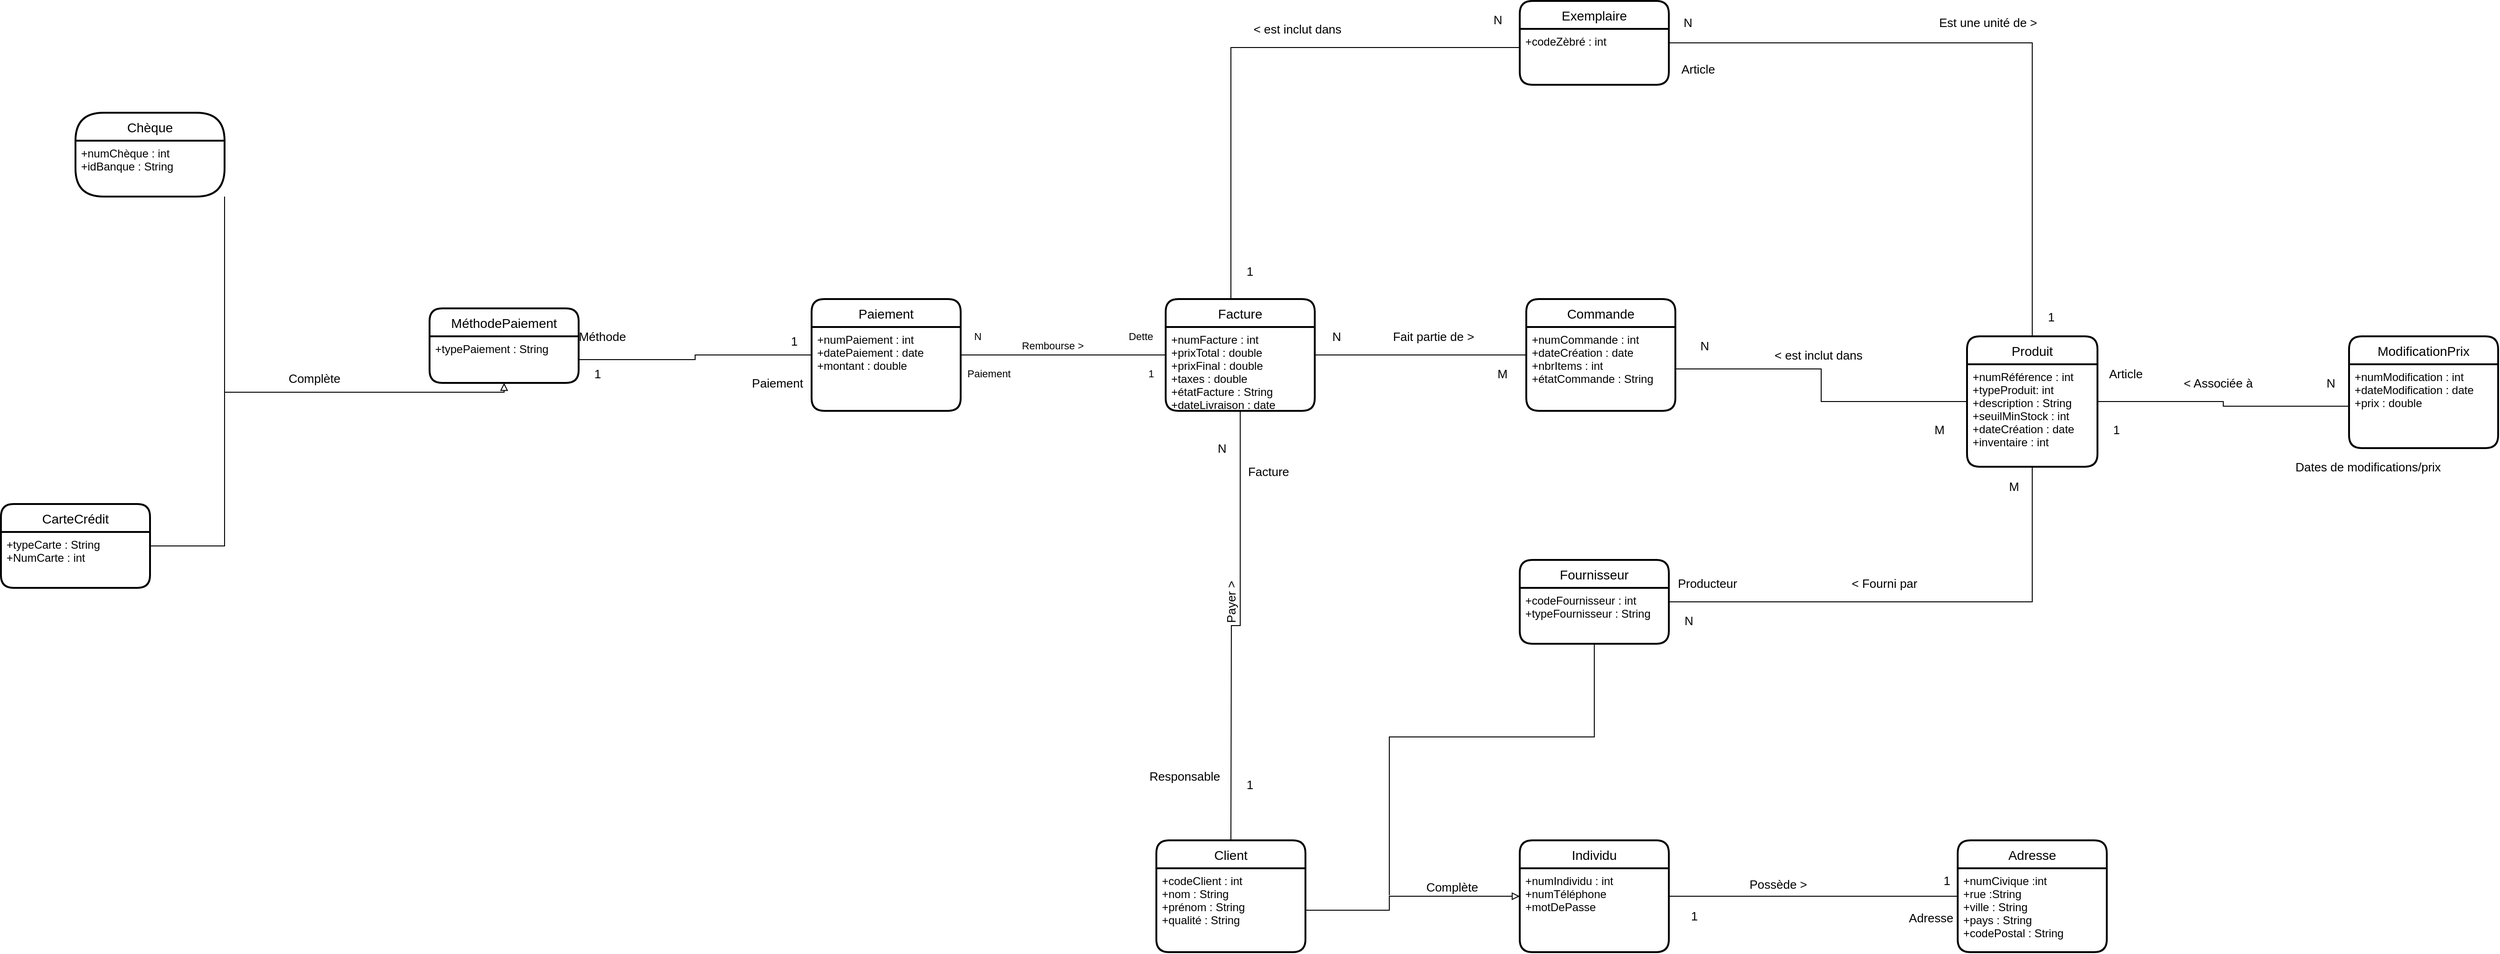 <mxfile version="13.7.9" type="device"><diagram id="C0G2FVbS0z-vKKuk3WYJ" name="Page-1"><mxGraphModel dx="3350" dy="1916" grid="1" gridSize="10" guides="1" tooltips="1" connect="1" arrows="1" fold="1" page="1" pageScale="1" pageWidth="827" pageHeight="1169" math="0" shadow="0"><root><mxCell id="0"/><mxCell id="1" parent="0"/><mxCell id="t3qwVprBRzyFTFLxtJYm-5" value="Produit" style="swimlane;childLayout=stackLayout;horizontal=1;startSize=30;horizontalStack=0;rounded=1;fontSize=14;fontStyle=0;strokeWidth=2;resizeParent=0;resizeLast=1;shadow=0;dashed=0;align=center;" parent="1" vertex="1"><mxGeometry x="60" y="60" width="140" height="140" as="geometry"/></mxCell><mxCell id="t3qwVprBRzyFTFLxtJYm-6" value="+numRéférence : int&#10;+typeProduit: int&#10;+description : String&#10;+seuilMinStock : int&#10;+dateCréation : date&#10;+inventaire : int&#10;" style="align=left;strokeColor=none;fillColor=none;spacingLeft=4;fontSize=12;verticalAlign=top;resizable=0;rotatable=0;part=1;" parent="t3qwVprBRzyFTFLxtJYm-5" vertex="1"><mxGeometry y="30" width="140" height="110" as="geometry"/></mxCell><mxCell id="t3qwVprBRzyFTFLxtJYm-10" style="edgeStyle=orthogonalEdgeStyle;rounded=0;orthogonalLoop=1;jettySize=auto;html=1;endArrow=none;endFill=0;" parent="1" source="t3qwVprBRzyFTFLxtJYm-9" target="t3qwVprBRzyFTFLxtJYm-5" edge="1"><mxGeometry relative="1" as="geometry"/></mxCell><mxCell id="t3qwVprBRzyFTFLxtJYm-11" value="N" style="edgeLabel;html=1;align=center;verticalAlign=middle;resizable=0;points=[];fontSize=13;" parent="t3qwVprBRzyFTFLxtJYm-10" vertex="1" connectable="0"><mxGeometry x="-0.054" y="58" relative="1" as="geometry"><mxPoint x="110" y="-83" as="offset"/></mxGeometry></mxCell><mxCell id="t3qwVprBRzyFTFLxtJYm-12" value="1" style="edgeLabel;html=1;align=center;verticalAlign=middle;resizable=0;points=[];fontSize=13;" parent="t3qwVprBRzyFTFLxtJYm-10" vertex="1" connectable="0"><mxGeometry x="0.855" y="3" relative="1" as="geometry"><mxPoint y="27" as="offset"/></mxGeometry></mxCell><mxCell id="t3qwVprBRzyFTFLxtJYm-13" value="Article" style="edgeLabel;html=1;align=center;verticalAlign=middle;resizable=0;points=[];fontSize=13;" parent="t3qwVprBRzyFTFLxtJYm-10" vertex="1" connectable="0"><mxGeometry x="0.818" y="2" relative="1" as="geometry"><mxPoint x="5" y="-32" as="offset"/></mxGeometry></mxCell><mxCell id="t3qwVprBRzyFTFLxtJYm-14" value="Dates de modifications/prix" style="edgeLabel;html=1;align=center;verticalAlign=middle;resizable=0;points=[];fontSize=13;" parent="t3qwVprBRzyFTFLxtJYm-10" vertex="1" connectable="0"><mxGeometry x="-0.818" y="-3" relative="1" as="geometry"><mxPoint x="45" y="68" as="offset"/></mxGeometry></mxCell><mxCell id="t3qwVprBRzyFTFLxtJYm-16" value="&amp;lt; Associée à&amp;nbsp;" style="edgeLabel;html=1;align=center;verticalAlign=middle;resizable=0;points=[];fontSize=13;rotation=0;" parent="t3qwVprBRzyFTFLxtJYm-10" vertex="1" connectable="0"><mxGeometry x="0.132" y="1" relative="1" as="geometry"><mxPoint x="11" y="-21" as="offset"/></mxGeometry></mxCell><mxCell id="t3qwVprBRzyFTFLxtJYm-19" style="edgeStyle=orthogonalEdgeStyle;rounded=0;orthogonalLoop=1;jettySize=auto;html=1;endArrow=none;endFill=0;" parent="1" source="t3qwVprBRzyFTFLxtJYm-17" target="t3qwVprBRzyFTFLxtJYm-5" edge="1"><mxGeometry relative="1" as="geometry"/></mxCell><mxCell id="t3qwVprBRzyFTFLxtJYm-20" value="&lt;font style=&quot;font-size: 13px&quot;&gt;N&lt;/font&gt;" style="edgeLabel;html=1;align=center;verticalAlign=middle;resizable=0;points=[];" parent="t3qwVprBRzyFTFLxtJYm-19" vertex="1" connectable="0"><mxGeometry x="-0.923" y="-1" relative="1" as="geometry"><mxPoint y="19" as="offset"/></mxGeometry></mxCell><mxCell id="t3qwVprBRzyFTFLxtJYm-21" value="M" style="edgeLabel;html=1;align=center;verticalAlign=middle;resizable=0;points=[];fontSize=13;" parent="t3qwVprBRzyFTFLxtJYm-19" vertex="1" connectable="0"><mxGeometry x="0.85" y="-1" relative="1" as="geometry"><mxPoint x="-21" y="-19" as="offset"/></mxGeometry></mxCell><mxCell id="t3qwVprBRzyFTFLxtJYm-24" value="Producteur" style="edgeLabel;html=1;align=center;verticalAlign=middle;resizable=0;points=[];fontSize=13;" parent="t3qwVprBRzyFTFLxtJYm-19" vertex="1" connectable="0"><mxGeometry x="-0.915" y="4" relative="1" as="geometry"><mxPoint x="18" y="-16" as="offset"/></mxGeometry></mxCell><mxCell id="t3qwVprBRzyFTFLxtJYm-25" value="&amp;lt; Fourni par" style="edgeLabel;html=1;align=center;verticalAlign=middle;resizable=0;points=[];fontSize=13;" parent="t3qwVprBRzyFTFLxtJYm-19" vertex="1" connectable="0"><mxGeometry x="-0.139" y="-3" relative="1" as="geometry"><mxPoint y="-23" as="offset"/></mxGeometry></mxCell><mxCell id="t3qwVprBRzyFTFLxtJYm-17" value="Fournisseur" style="swimlane;childLayout=stackLayout;horizontal=1;startSize=30;horizontalStack=0;rounded=1;fontSize=14;fontStyle=0;strokeWidth=2;resizeParent=0;resizeLast=1;shadow=0;dashed=0;align=center;" parent="1" vertex="1"><mxGeometry x="-420" y="300" width="160" height="90" as="geometry"/></mxCell><mxCell id="t3qwVprBRzyFTFLxtJYm-18" value="+codeFournisseur : int&#10;+typeFournisseur : String&#10;" style="align=left;strokeColor=none;fillColor=none;spacingLeft=4;fontSize=12;verticalAlign=top;resizable=0;rotatable=0;part=1;" parent="t3qwVprBRzyFTFLxtJYm-17" vertex="1"><mxGeometry y="30" width="160" height="60" as="geometry"/></mxCell><mxCell id="t3qwVprBRzyFTFLxtJYm-28" style="edgeStyle=orthogonalEdgeStyle;rounded=0;orthogonalLoop=1;jettySize=auto;html=1;endArrow=none;endFill=0;fontSize=13;" parent="1" target="t3qwVprBRzyFTFLxtJYm-17" edge="1"><mxGeometry relative="1" as="geometry"><mxPoint x="-560" y="660" as="sourcePoint"/><Array as="points"><mxPoint x="-560" y="490"/><mxPoint x="-340" y="490"/></Array></mxGeometry></mxCell><mxCell id="t3qwVprBRzyFTFLxtJYm-26" value="Individu" style="swimlane;childLayout=stackLayout;horizontal=1;startSize=30;horizontalStack=0;rounded=1;fontSize=14;fontStyle=0;strokeWidth=2;resizeParent=0;resizeLast=1;shadow=0;dashed=0;align=center;" parent="1" vertex="1"><mxGeometry x="-420" y="601" width="160" height="120" as="geometry"/></mxCell><mxCell id="t3qwVprBRzyFTFLxtJYm-27" value="+numIndividu : int&#10;+numTéléphone&#10;+motDePasse&#10;" style="align=left;strokeColor=none;fillColor=none;spacingLeft=4;fontSize=12;verticalAlign=top;resizable=0;rotatable=0;part=1;" parent="t3qwVprBRzyFTFLxtJYm-26" vertex="1"><mxGeometry y="30" width="160" height="90" as="geometry"/></mxCell><mxCell id="t3qwVprBRzyFTFLxtJYm-31" style="edgeStyle=orthogonalEdgeStyle;rounded=0;orthogonalLoop=1;jettySize=auto;html=1;endArrow=none;endFill=0;fontSize=13;" parent="1" source="t3qwVprBRzyFTFLxtJYm-29" target="t3qwVprBRzyFTFLxtJYm-26" edge="1"><mxGeometry relative="1" as="geometry"/></mxCell><mxCell id="t3qwVprBRzyFTFLxtJYm-36" value="1" style="edgeLabel;html=1;align=center;verticalAlign=middle;resizable=0;points=[];fontSize=13;" parent="t3qwVprBRzyFTFLxtJYm-31" vertex="1" connectable="0"><mxGeometry x="0.825" y="1" relative="1" as="geometry"><mxPoint y="20" as="offset"/></mxGeometry></mxCell><mxCell id="t3qwVprBRzyFTFLxtJYm-37" value="1" style="edgeLabel;html=1;align=center;verticalAlign=middle;resizable=0;points=[];fontSize=13;" parent="t3qwVprBRzyFTFLxtJYm-31" vertex="1" connectable="0"><mxGeometry x="-0.863" y="2" relative="1" as="geometry"><mxPoint x="9" y="-19" as="offset"/></mxGeometry></mxCell><mxCell id="t3qwVprBRzyFTFLxtJYm-38" value="Adresse" style="edgeLabel;html=1;align=center;verticalAlign=middle;resizable=0;points=[];fontSize=13;" parent="t3qwVprBRzyFTFLxtJYm-31" vertex="1" connectable="0"><mxGeometry x="-0.75" y="2" relative="1" as="geometry"><mxPoint x="10" y="21" as="offset"/></mxGeometry></mxCell><mxCell id="t3qwVprBRzyFTFLxtJYm-39" value="Possède &amp;gt;" style="edgeLabel;html=1;align=center;verticalAlign=middle;resizable=0;points=[];fontSize=13;" parent="t3qwVprBRzyFTFLxtJYm-31" vertex="1" connectable="0"><mxGeometry x="0.163" y="-1" relative="1" as="geometry"><mxPoint x="-13" y="-12" as="offset"/></mxGeometry></mxCell><mxCell id="t3qwVprBRzyFTFLxtJYm-42" style="edgeStyle=orthogonalEdgeStyle;rounded=0;orthogonalLoop=1;jettySize=auto;html=1;endArrow=block;endFill=0;fontSize=13;" parent="1" source="t3qwVprBRzyFTFLxtJYm-41" target="t3qwVprBRzyFTFLxtJYm-26" edge="1"><mxGeometry relative="1" as="geometry"><Array as="points"><mxPoint x="-560" y="676"/><mxPoint x="-560" y="661"/></Array></mxGeometry></mxCell><mxCell id="t3qwVprBRzyFTFLxtJYm-65" value="Complète" style="edgeLabel;html=1;align=center;verticalAlign=middle;resizable=0;points=[];fontSize=13;" parent="t3qwVprBRzyFTFLxtJYm-42" vertex="1" connectable="0"><mxGeometry x="0.292" relative="1" as="geometry"><mxPoint x="13" y="-10" as="offset"/></mxGeometry></mxCell><mxCell id="t3qwVprBRzyFTFLxtJYm-40" value="Client" style="swimlane;childLayout=stackLayout;horizontal=1;startSize=30;horizontalStack=0;rounded=1;fontSize=14;fontStyle=0;strokeWidth=2;resizeParent=0;resizeLast=1;shadow=0;dashed=0;align=center;" parent="1" vertex="1"><mxGeometry x="-810" y="601" width="160" height="120" as="geometry"/></mxCell><mxCell id="t3qwVprBRzyFTFLxtJYm-41" value="+codeClient : int&#10;+nom : String&#10;+prénom : String&#10;+qualité : String" style="align=left;strokeColor=none;fillColor=none;spacingLeft=4;fontSize=12;verticalAlign=top;resizable=0;rotatable=0;part=1;" parent="t3qwVprBRzyFTFLxtJYm-40" vertex="1"><mxGeometry y="30" width="160" height="90" as="geometry"/></mxCell><mxCell id="t3qwVprBRzyFTFLxtJYm-29" value="Adresse" style="swimlane;childLayout=stackLayout;horizontal=1;startSize=30;horizontalStack=0;rounded=1;fontSize=14;fontStyle=0;strokeWidth=2;resizeParent=0;resizeLast=1;shadow=0;dashed=0;align=center;" parent="1" vertex="1"><mxGeometry x="50" y="601" width="160" height="120" as="geometry"/></mxCell><mxCell id="t3qwVprBRzyFTFLxtJYm-30" value="+numCivique :int&#10;+rue :String&#10;+ville : String&#10;+pays : String&#10;+codePostal : String" style="align=left;strokeColor=none;fillColor=none;spacingLeft=4;fontSize=12;verticalAlign=top;resizable=0;rotatable=0;part=1;" parent="t3qwVprBRzyFTFLxtJYm-29" vertex="1"><mxGeometry y="30" width="160" height="90" as="geometry"/></mxCell><mxCell id="t3qwVprBRzyFTFLxtJYm-66" style="edgeStyle=orthogonalEdgeStyle;rounded=0;orthogonalLoop=1;jettySize=auto;html=1;endArrow=none;endFill=0;fontSize=13;" parent="1" edge="1" source="t3qwVprBRzyFTFLxtJYm-63"><mxGeometry relative="1" as="geometry"><mxPoint x="-730" y="420" as="sourcePoint"/><mxPoint x="-730" y="601" as="targetPoint"/></mxGeometry></mxCell><mxCell id="t3qwVprBRzyFTFLxtJYm-69" value="1" style="edgeLabel;html=1;align=center;verticalAlign=middle;resizable=0;points=[];fontSize=13;" parent="t3qwVprBRzyFTFLxtJYm-66" vertex="1" connectable="0"><mxGeometry x="0.746" y="1" relative="1" as="geometry"><mxPoint x="19" as="offset"/></mxGeometry></mxCell><mxCell id="t3qwVprBRzyFTFLxtJYm-70" value="N" style="edgeLabel;html=1;align=center;verticalAlign=middle;resizable=0;points=[];fontSize=13;" parent="t3qwVprBRzyFTFLxtJYm-66" vertex="1" connectable="0"><mxGeometry x="-0.867" y="-3" relative="1" as="geometry"><mxPoint x="-17" y="8.33" as="offset"/></mxGeometry></mxCell><mxCell id="t3qwVprBRzyFTFLxtJYm-71" value="Responsable" style="edgeLabel;html=1;align=center;verticalAlign=middle;resizable=0;points=[];fontSize=13;" parent="t3qwVprBRzyFTFLxtJYm-66" vertex="1" connectable="0"><mxGeometry x="0.668" y="1" relative="1" as="geometry"><mxPoint x="-51" y="9" as="offset"/></mxGeometry></mxCell><mxCell id="t3qwVprBRzyFTFLxtJYm-72" value="Facture" style="edgeLabel;html=1;align=center;verticalAlign=middle;resizable=0;points=[];fontSize=13;" parent="t3qwVprBRzyFTFLxtJYm-66" vertex="1" connectable="0"><mxGeometry x="-0.691" y="-2" relative="1" as="geometry"><mxPoint x="32" y="-8" as="offset"/></mxGeometry></mxCell><mxCell id="t3qwVprBRzyFTFLxtJYm-78" value="Payer &amp;gt;" style="edgeLabel;html=1;align=center;verticalAlign=middle;resizable=0;points=[];fontSize=13;rotation=-90;" parent="t3qwVprBRzyFTFLxtJYm-66" vertex="1" connectable="0"><mxGeometry x="-0.127" y="2" relative="1" as="geometry"><mxPoint x="-12" as="offset"/></mxGeometry></mxCell><mxCell id="t3qwVprBRzyFTFLxtJYm-84" style="edgeStyle=orthogonalEdgeStyle;rounded=0;orthogonalLoop=1;jettySize=auto;html=1;endArrow=none;endFill=0;fontSize=13;" parent="1" source="t3qwVprBRzyFTFLxtJYm-79" edge="1"><mxGeometry relative="1" as="geometry"><mxPoint x="-1580" y="120" as="targetPoint"/><Array as="points"><mxPoint x="-1810" y="120"/></Array></mxGeometry></mxCell><mxCell id="t3qwVprBRzyFTFLxtJYm-83" style="edgeStyle=orthogonalEdgeStyle;rounded=0;orthogonalLoop=1;jettySize=auto;html=1;endArrow=block;endFill=0;fontSize=13;" parent="1" source="t3qwVprBRzyFTFLxtJYm-82" target="t3qwVprBRzyFTFLxtJYm-75" edge="1"><mxGeometry relative="1" as="geometry"><Array as="points"><mxPoint x="-1810" y="120"/></Array></mxGeometry></mxCell><mxCell id="t3qwVprBRzyFTFLxtJYm-85" value="Complète" style="edgeLabel;html=1;align=center;verticalAlign=middle;resizable=0;points=[];fontSize=13;" parent="t3qwVprBRzyFTFLxtJYm-83" vertex="1" connectable="0"><mxGeometry x="0.176" y="1" relative="1" as="geometry"><mxPoint y="-14" as="offset"/></mxGeometry></mxCell><mxCell id="t3qwVprBRzyFTFLxtJYm-86" style="edgeStyle=orthogonalEdgeStyle;rounded=0;orthogonalLoop=1;jettySize=auto;html=1;endArrow=none;endFill=0;fontSize=13;" parent="1" source="t3qwVprBRzyFTFLxtJYm-76" target="t3qwVprBRzyFTFLxtJYm-55" edge="1"><mxGeometry relative="1" as="geometry"/></mxCell><mxCell id="t3qwVprBRzyFTFLxtJYm-87" value="1" style="edgeLabel;html=1;align=center;verticalAlign=middle;resizable=0;points=[];fontSize=13;" parent="t3qwVprBRzyFTFLxtJYm-86" vertex="1" connectable="0"><mxGeometry x="0.847" y="1" relative="1" as="geometry"><mxPoint y="-14" as="offset"/></mxGeometry></mxCell><mxCell id="t3qwVprBRzyFTFLxtJYm-88" value="1" style="edgeLabel;html=1;align=center;verticalAlign=middle;resizable=0;points=[];fontSize=13;" parent="t3qwVprBRzyFTFLxtJYm-86" vertex="1" connectable="0"><mxGeometry x="-0.849" y="-2" relative="1" as="geometry"><mxPoint y="13" as="offset"/></mxGeometry></mxCell><mxCell id="t3qwVprBRzyFTFLxtJYm-89" value="Paiement" style="edgeLabel;html=1;align=center;verticalAlign=middle;resizable=0;points=[];fontSize=13;" parent="t3qwVprBRzyFTFLxtJYm-86" vertex="1" connectable="0"><mxGeometry x="0.818" y="3" relative="1" as="geometry"><mxPoint x="-14.17" y="33" as="offset"/></mxGeometry></mxCell><mxCell id="t3qwVprBRzyFTFLxtJYm-90" value="Méthode" style="edgeLabel;html=1;align=center;verticalAlign=middle;resizable=0;points=[];fontSize=13;" parent="t3qwVprBRzyFTFLxtJYm-86" vertex="1" connectable="0"><mxGeometry x="-0.685" y="1" relative="1" as="geometry"><mxPoint x="-15" y="-24" as="offset"/></mxGeometry></mxCell><mxCell id="t3qwVprBRzyFTFLxtJYm-111" style="edgeStyle=orthogonalEdgeStyle;rounded=0;orthogonalLoop=1;jettySize=auto;html=1;endArrow=none;endFill=0;fontSize=13;" parent="1" source="t3qwVprBRzyFTFLxtJYm-63" target="t3qwVprBRzyFTFLxtJYm-108" edge="1"><mxGeometry relative="1" as="geometry"><Array as="points"><mxPoint x="-730" y="-250"/></Array><mxPoint x="-740" y="-120" as="sourcePoint"/></mxGeometry></mxCell><mxCell id="t3qwVprBRzyFTFLxtJYm-116" value="1" style="edgeLabel;html=1;align=center;verticalAlign=middle;resizable=0;points=[];fontSize=13;" parent="t3qwVprBRzyFTFLxtJYm-111" vertex="1" connectable="0"><mxGeometry x="-0.869" y="-3" relative="1" as="geometry"><mxPoint x="17" y="8" as="offset"/></mxGeometry></mxCell><mxCell id="t3qwVprBRzyFTFLxtJYm-117" value="N" style="edgeLabel;html=1;align=center;verticalAlign=middle;resizable=0;points=[];fontSize=13;" parent="t3qwVprBRzyFTFLxtJYm-111" vertex="1" connectable="0"><mxGeometry x="0.917" y="2" relative="1" as="geometry"><mxPoint y="-28.06" as="offset"/></mxGeometry></mxCell><mxCell id="t3qwVprBRzyFTFLxtJYm-121" value="&amp;lt; est inclut dans" style="edgeLabel;html=1;align=center;verticalAlign=middle;resizable=0;points=[];fontSize=13;" parent="t3qwVprBRzyFTFLxtJYm-111" vertex="1" connectable="0"><mxGeometry x="-0.069" y="-23" relative="1" as="geometry"><mxPoint x="70.47" y="-43.06" as="offset"/></mxGeometry></mxCell><mxCell id="t3qwVprBRzyFTFLxtJYm-100" style="edgeStyle=orthogonalEdgeStyle;rounded=0;orthogonalLoop=1;jettySize=auto;html=1;endArrow=none;endFill=0;fontSize=13;" parent="1" source="t3qwVprBRzyFTFLxtJYm-96" target="t3qwVprBRzyFTFLxtJYm-63" edge="1"><mxGeometry relative="1" as="geometry"><mxPoint x="-530" y="50" as="targetPoint"/></mxGeometry></mxCell><mxCell id="t3qwVprBRzyFTFLxtJYm-102" value="N" style="edgeLabel;html=1;align=center;verticalAlign=middle;resizable=0;points=[];fontSize=13;" parent="t3qwVprBRzyFTFLxtJYm-100" vertex="1" connectable="0"><mxGeometry x="0.797" y="-1" relative="1" as="geometry"><mxPoint y="-19" as="offset"/></mxGeometry></mxCell><mxCell id="t3qwVprBRzyFTFLxtJYm-104" value="M" style="edgeLabel;html=1;align=center;verticalAlign=middle;resizable=0;points=[];fontSize=13;" parent="t3qwVprBRzyFTFLxtJYm-100" vertex="1" connectable="0"><mxGeometry x="-0.797" y="-1" relative="1" as="geometry"><mxPoint x="-3" y="21" as="offset"/></mxGeometry></mxCell><mxCell id="t3qwVprBRzyFTFLxtJYm-119" value="Fait partie de &amp;gt;" style="edgeLabel;html=1;align=center;verticalAlign=middle;resizable=0;points=[];fontSize=13;" parent="t3qwVprBRzyFTFLxtJYm-100" vertex="1" connectable="0"><mxGeometry x="-0.115" y="3" relative="1" as="geometry"><mxPoint y="-23" as="offset"/></mxGeometry></mxCell><mxCell id="t3qwVprBRzyFTFLxtJYm-96" value="Commande" style="swimlane;childLayout=stackLayout;horizontal=1;startSize=30;horizontalStack=0;rounded=1;fontSize=14;fontStyle=0;strokeWidth=2;resizeParent=0;resizeLast=1;shadow=0;dashed=0;align=center;" parent="1" vertex="1"><mxGeometry x="-413" y="20" width="160" height="120" as="geometry"/></mxCell><mxCell id="t3qwVprBRzyFTFLxtJYm-97" value="+numCommande : int&#10;+dateCréation : date&#10;+nbrItems : int&#10;+étatCommande : String" style="align=left;strokeColor=none;fillColor=none;spacingLeft=4;fontSize=12;verticalAlign=top;resizable=0;rotatable=0;part=1;" parent="t3qwVprBRzyFTFLxtJYm-96" vertex="1"><mxGeometry y="30" width="160" height="90" as="geometry"/></mxCell><mxCell id="t3qwVprBRzyFTFLxtJYm-8" value="ModificationPrix" style="swimlane;childLayout=stackLayout;horizontal=1;startSize=30;horizontalStack=0;rounded=1;fontSize=14;fontStyle=0;strokeWidth=2;resizeParent=0;resizeLast=1;shadow=0;dashed=0;align=center;" parent="1" vertex="1"><mxGeometry x="470" y="60" width="160" height="120" as="geometry"/></mxCell><mxCell id="t3qwVprBRzyFTFLxtJYm-9" value="+numModification : int&#10;+dateModification : date&#10;+prix : double" style="align=left;strokeColor=none;fillColor=none;spacingLeft=4;fontSize=12;verticalAlign=top;resizable=0;rotatable=0;part=1;" parent="t3qwVprBRzyFTFLxtJYm-8" vertex="1"><mxGeometry y="30" width="160" height="90" as="geometry"/></mxCell><mxCell id="t3qwVprBRzyFTFLxtJYm-105" style="edgeStyle=orthogonalEdgeStyle;rounded=0;orthogonalLoop=1;jettySize=auto;html=1;endArrow=none;endFill=0;fontSize=13;" parent="1" source="t3qwVprBRzyFTFLxtJYm-97" target="t3qwVprBRzyFTFLxtJYm-5" edge="1"><mxGeometry relative="1" as="geometry"/></mxCell><mxCell id="t3qwVprBRzyFTFLxtJYm-106" value="N" style="edgeLabel;html=1;align=center;verticalAlign=middle;resizable=0;points=[];fontSize=13;" parent="t3qwVprBRzyFTFLxtJYm-105" vertex="1" connectable="0"><mxGeometry x="-0.822" relative="1" as="geometry"><mxPoint y="-25" as="offset"/></mxGeometry></mxCell><mxCell id="t3qwVprBRzyFTFLxtJYm-107" value="M" style="edgeLabel;html=1;align=center;verticalAlign=middle;resizable=0;points=[];fontSize=13;" parent="t3qwVprBRzyFTFLxtJYm-105" vertex="1" connectable="0"><mxGeometry x="0.828" y="2" relative="1" as="geometry"><mxPoint y="32" as="offset"/></mxGeometry></mxCell><mxCell id="t3qwVprBRzyFTFLxtJYm-120" value="&amp;lt; est inclut dans&amp;nbsp;" style="edgeLabel;html=1;align=center;verticalAlign=middle;resizable=0;points=[];fontSize=13;" parent="t3qwVprBRzyFTFLxtJYm-105" vertex="1" connectable="0"><mxGeometry x="-0.108" y="1" relative="1" as="geometry"><mxPoint y="-14" as="offset"/></mxGeometry></mxCell><mxCell id="t3qwVprBRzyFTFLxtJYm-110" style="edgeStyle=orthogonalEdgeStyle;rounded=0;orthogonalLoop=1;jettySize=auto;html=1;endArrow=none;endFill=0;fontSize=13;exitX=1;exitY=0.25;exitDx=0;exitDy=0;" parent="1" source="t3qwVprBRzyFTFLxtJYm-109" target="t3qwVprBRzyFTFLxtJYm-5" edge="1"><mxGeometry relative="1" as="geometry"/></mxCell><mxCell id="t3qwVprBRzyFTFLxtJYm-112" value="N" style="edgeLabel;html=1;align=center;verticalAlign=middle;resizable=0;points=[];fontSize=13;" parent="t3qwVprBRzyFTFLxtJYm-110" vertex="1" connectable="0"><mxGeometry x="-0.904" relative="1" as="geometry"><mxPoint x="-14" y="-22.5" as="offset"/></mxGeometry></mxCell><mxCell id="t3qwVprBRzyFTFLxtJYm-113" value="1" style="edgeLabel;html=1;align=center;verticalAlign=middle;resizable=0;points=[];fontSize=13;" parent="t3qwVprBRzyFTFLxtJYm-110" vertex="1" connectable="0"><mxGeometry x="0.937" relative="1" as="geometry"><mxPoint x="20" y="1" as="offset"/></mxGeometry></mxCell><mxCell id="t3qwVprBRzyFTFLxtJYm-114" value="Est une unité de &amp;gt;&amp;nbsp;" style="edgeLabel;html=1;align=center;verticalAlign=middle;resizable=0;points=[];fontSize=13;" parent="t3qwVprBRzyFTFLxtJYm-110" vertex="1" connectable="0"><mxGeometry x="-0.125" y="3" relative="1" as="geometry"><mxPoint x="35" y="-19.5" as="offset"/></mxGeometry></mxCell><mxCell id="t3qwVprBRzyFTFLxtJYm-115" value="Article" style="edgeLabel;html=1;align=center;verticalAlign=middle;resizable=0;points=[];fontSize=13;" parent="t3qwVprBRzyFTFLxtJYm-110" vertex="1" connectable="0"><mxGeometry x="-0.931" y="-1" relative="1" as="geometry"><mxPoint x="6" y="26.5" as="offset"/></mxGeometry></mxCell><mxCell id="t3qwVprBRzyFTFLxtJYm-108" value="Exemplaire" style="swimlane;childLayout=stackLayout;horizontal=1;startSize=30;horizontalStack=0;rounded=1;fontSize=14;fontStyle=0;strokeWidth=2;resizeParent=0;resizeLast=1;shadow=0;dashed=0;align=center;" parent="1" vertex="1"><mxGeometry x="-420" y="-300" width="160" height="90" as="geometry"/></mxCell><mxCell id="t3qwVprBRzyFTFLxtJYm-109" value="+codeZèbré : int" style="align=left;strokeColor=none;fillColor=none;spacingLeft=4;fontSize=12;verticalAlign=top;resizable=0;rotatable=0;part=1;" parent="t3qwVprBRzyFTFLxtJYm-108" vertex="1"><mxGeometry y="30" width="160" height="60" as="geometry"/></mxCell><mxCell id="t3qwVprBRzyFTFLxtJYm-63" value="Facture" style="swimlane;childLayout=stackLayout;horizontal=1;startSize=30;horizontalStack=0;rounded=1;fontSize=14;fontStyle=0;strokeWidth=2;resizeParent=0;resizeLast=1;shadow=0;dashed=0;align=center;" parent="1" vertex="1"><mxGeometry x="-800" y="20" width="160" height="120" as="geometry"/></mxCell><mxCell id="t3qwVprBRzyFTFLxtJYm-64" value="+numFacture : int&#10;+prixTotal : double&#10;+prixFinal : double&#10;+taxes : double&#10;+étatFacture : String&#10;+dateLivraison : date" style="align=left;strokeColor=none;fillColor=none;spacingLeft=4;fontSize=12;verticalAlign=top;resizable=0;rotatable=0;part=1;" parent="t3qwVprBRzyFTFLxtJYm-63" vertex="1"><mxGeometry y="30" width="160" height="90" as="geometry"/></mxCell><mxCell id="HJKyDeo8pqnO55HX23PO-1" style="edgeStyle=orthogonalEdgeStyle;rounded=0;orthogonalLoop=1;jettySize=auto;html=1;endArrow=none;endFill=0;" edge="1" parent="1" source="t3qwVprBRzyFTFLxtJYm-55" target="t3qwVprBRzyFTFLxtJYm-63"><mxGeometry relative="1" as="geometry"/></mxCell><mxCell id="HJKyDeo8pqnO55HX23PO-2" value="1" style="edgeLabel;html=1;align=center;verticalAlign=middle;resizable=0;points=[];" vertex="1" connectable="0" parent="HJKyDeo8pqnO55HX23PO-1"><mxGeometry x="0.852" relative="1" as="geometry"><mxPoint y="20" as="offset"/></mxGeometry></mxCell><mxCell id="HJKyDeo8pqnO55HX23PO-3" value="N" style="edgeLabel;html=1;align=center;verticalAlign=middle;resizable=0;points=[];" vertex="1" connectable="0" parent="HJKyDeo8pqnO55HX23PO-1"><mxGeometry x="-0.835" y="-1" relative="1" as="geometry"><mxPoint y="-21" as="offset"/></mxGeometry></mxCell><mxCell id="HJKyDeo8pqnO55HX23PO-4" value="Dette" style="edgeLabel;html=1;align=center;verticalAlign=middle;resizable=0;points=[];" vertex="1" connectable="0" parent="HJKyDeo8pqnO55HX23PO-1"><mxGeometry x="0.682" y="2" relative="1" as="geometry"><mxPoint x="8" y="-18" as="offset"/></mxGeometry></mxCell><mxCell id="HJKyDeo8pqnO55HX23PO-5" value="Paiement" style="edgeLabel;html=1;align=center;verticalAlign=middle;resizable=0;points=[];" vertex="1" connectable="0" parent="HJKyDeo8pqnO55HX23PO-1"><mxGeometry x="-0.818" y="-1" relative="1" as="geometry"><mxPoint x="10" y="19" as="offset"/></mxGeometry></mxCell><mxCell id="HJKyDeo8pqnO55HX23PO-6" value="Rembourse &amp;gt;&amp;nbsp;" style="edgeLabel;html=1;align=center;verticalAlign=middle;resizable=0;points=[];" vertex="1" connectable="0" parent="HJKyDeo8pqnO55HX23PO-1"><mxGeometry x="-0.091" y="-1" relative="1" as="geometry"><mxPoint y="-11" as="offset"/></mxGeometry></mxCell><mxCell id="t3qwVprBRzyFTFLxtJYm-55" value="Paiement" style="swimlane;childLayout=stackLayout;horizontal=1;startSize=30;horizontalStack=0;rounded=1;fontSize=14;fontStyle=0;strokeWidth=2;resizeParent=0;resizeLast=1;shadow=0;dashed=0;align=center;" parent="1" vertex="1"><mxGeometry x="-1180" y="20" width="160" height="120" as="geometry"/></mxCell><mxCell id="t3qwVprBRzyFTFLxtJYm-56" value="+numPaiement : int&#10;+datePaiement : date&#10;+montant : double &#10;" style="align=left;strokeColor=none;fillColor=none;spacingLeft=4;fontSize=12;verticalAlign=top;resizable=0;rotatable=0;part=1;" parent="t3qwVprBRzyFTFLxtJYm-55" vertex="1"><mxGeometry y="30" width="160" height="90" as="geometry"/></mxCell><mxCell id="t3qwVprBRzyFTFLxtJYm-75" value="MéthodePaiement" style="swimlane;childLayout=stackLayout;horizontal=1;startSize=30;horizontalStack=0;rounded=1;fontSize=14;fontStyle=0;strokeWidth=2;resizeParent=0;resizeLast=1;shadow=0;dashed=0;align=center;" parent="1" vertex="1"><mxGeometry x="-1590" y="30" width="160" height="80" as="geometry"/></mxCell><mxCell id="t3qwVprBRzyFTFLxtJYm-76" value="+typePaiement : String&#10;" style="align=left;strokeColor=none;fillColor=none;spacingLeft=4;fontSize=12;verticalAlign=top;resizable=0;rotatable=0;part=1;" parent="t3qwVprBRzyFTFLxtJYm-75" vertex="1"><mxGeometry y="30" width="160" height="50" as="geometry"/></mxCell><mxCell id="t3qwVprBRzyFTFLxtJYm-81" value="Chèque" style="swimlane;childLayout=stackLayout;horizontal=1;startSize=30;horizontalStack=0;rounded=1;fontSize=14;fontStyle=0;strokeWidth=2;resizeParent=0;resizeLast=1;shadow=0;dashed=0;align=center;arcSize=50;" parent="1" vertex="1"><mxGeometry x="-1970" y="-180" width="160" height="90" as="geometry"/></mxCell><mxCell id="t3qwVprBRzyFTFLxtJYm-82" value="+numChèque : int&#10;+idBanque : String" style="align=left;strokeColor=none;fillColor=none;spacingLeft=4;fontSize=12;verticalAlign=top;resizable=0;rotatable=0;part=1;" parent="t3qwVprBRzyFTFLxtJYm-81" vertex="1"><mxGeometry y="30" width="160" height="60" as="geometry"/></mxCell><mxCell id="t3qwVprBRzyFTFLxtJYm-79" value="CarteCrédit" style="swimlane;childLayout=stackLayout;horizontal=1;startSize=30;horizontalStack=0;rounded=1;fontSize=14;fontStyle=0;strokeWidth=2;resizeParent=0;resizeLast=1;shadow=0;dashed=0;align=center;" parent="1" vertex="1"><mxGeometry x="-2050" y="240" width="160" height="90" as="geometry"/></mxCell><mxCell id="t3qwVprBRzyFTFLxtJYm-80" value="+typeCarte : String&#10;+NumCarte : int" style="align=left;strokeColor=none;fillColor=none;spacingLeft=4;fontSize=12;verticalAlign=top;resizable=0;rotatable=0;part=1;" parent="t3qwVprBRzyFTFLxtJYm-79" vertex="1"><mxGeometry y="30" width="160" height="60" as="geometry"/></mxCell></root></mxGraphModel></diagram></mxfile>